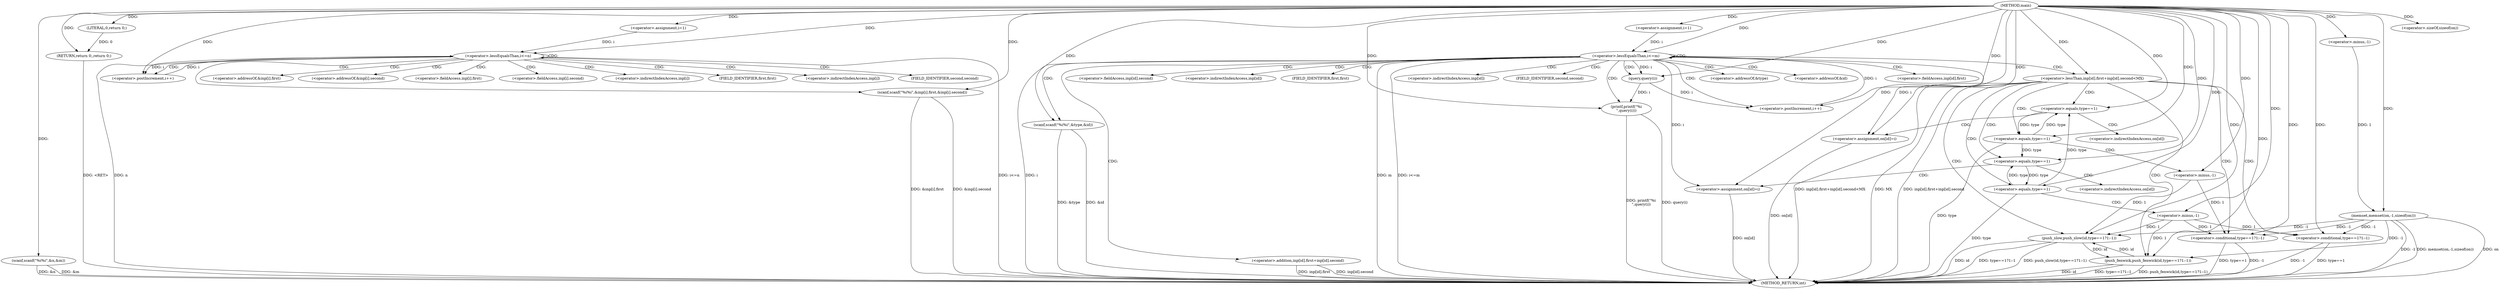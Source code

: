 digraph "main" {  
"1000290" [label = "(METHOD,main)" ]
"1000406" [label = "(METHOD_RETURN,int)" ]
"1000292" [label = "(memset,memset(on,-1,sizeof(on)))" ]
"1000298" [label = "(scanf,scanf(\"%i%i\",&n,&m))" ]
"1000404" [label = "(RETURN,return 0;,return 0;)" ]
"1000306" [label = "(<operator>.assignment,i=1)" ]
"1000309" [label = "(<operator>.lessEqualsThan,i<=n)" ]
"1000312" [label = "(<operator>.postIncrement,i++)" ]
"1000314" [label = "(scanf,scanf(\"%i%i\",&inp[i].first,&inp[i].second))" ]
"1000330" [label = "(<operator>.assignment,i=1)" ]
"1000333" [label = "(<operator>.lessEqualsThan,i<=m)" ]
"1000336" [label = "(<operator>.postIncrement,i++)" ]
"1000405" [label = "(LITERAL,0,return 0;)" ]
"1000294" [label = "(<operator>.minus,-1)" ]
"1000296" [label = "(<operator>.sizeOf,sizeof(on))" ]
"1000341" [label = "(scanf,scanf(\"%i%i\",&type,&id))" ]
"1000400" [label = "(printf,printf(\"%i\n\",query(i)))" ]
"1000348" [label = "(<operator>.lessThan,inp[id].first+inp[id].second<MX)" ]
"1000371" [label = "(push_slow,push_slow(id,type==1?1:-1))" ]
"1000402" [label = "(query,query(i))" ]
"1000349" [label = "(<operator>.addition,inp[id].first+inp[id].second)" ]
"1000363" [label = "(<operator>.equals,type==1)" ]
"1000366" [label = "(<operator>.assignment,on[id]=i)" ]
"1000391" [label = "(push_fenwick,push_fenwick(id,type==1?1:-1))" ]
"1000373" [label = "(<operator>.conditional,type==1?1:-1)" ]
"1000383" [label = "(<operator>.equals,type==1)" ]
"1000386" [label = "(<operator>.assignment,on[id]=i)" ]
"1000374" [label = "(<operator>.equals,type==1)" ]
"1000378" [label = "(<operator>.minus,-1)" ]
"1000393" [label = "(<operator>.conditional,type==1?1:-1)" ]
"1000394" [label = "(<operator>.equals,type==1)" ]
"1000398" [label = "(<operator>.minus,-1)" ]
"1000316" [label = "(<operator>.addressOf,&inp[i].first)" ]
"1000322" [label = "(<operator>.addressOf,&inp[i].second)" ]
"1000317" [label = "(<operator>.fieldAccess,inp[i].first)" ]
"1000323" [label = "(<operator>.fieldAccess,inp[i].second)" ]
"1000343" [label = "(<operator>.addressOf,&type)" ]
"1000345" [label = "(<operator>.addressOf,&id)" ]
"1000318" [label = "(<operator>.indirectIndexAccess,inp[i])" ]
"1000321" [label = "(FIELD_IDENTIFIER,first,first)" ]
"1000324" [label = "(<operator>.indirectIndexAccess,inp[i])" ]
"1000327" [label = "(FIELD_IDENTIFIER,second,second)" ]
"1000350" [label = "(<operator>.fieldAccess,inp[id].first)" ]
"1000355" [label = "(<operator>.fieldAccess,inp[id].second)" ]
"1000351" [label = "(<operator>.indirectIndexAccess,inp[id])" ]
"1000354" [label = "(FIELD_IDENTIFIER,first,first)" ]
"1000356" [label = "(<operator>.indirectIndexAccess,inp[id])" ]
"1000359" [label = "(FIELD_IDENTIFIER,second,second)" ]
"1000367" [label = "(<operator>.indirectIndexAccess,on[id])" ]
"1000387" [label = "(<operator>.indirectIndexAccess,on[id])" ]
  "1000404" -> "1000406"  [ label = "DDG: <RET>"] 
  "1000292" -> "1000406"  [ label = "DDG: on"] 
  "1000292" -> "1000406"  [ label = "DDG: -1"] 
  "1000292" -> "1000406"  [ label = "DDG: memset(on,-1,sizeof(on))"] 
  "1000298" -> "1000406"  [ label = "DDG: &n"] 
  "1000298" -> "1000406"  [ label = "DDG: &m"] 
  "1000309" -> "1000406"  [ label = "DDG: n"] 
  "1000309" -> "1000406"  [ label = "DDG: i<=n"] 
  "1000333" -> "1000406"  [ label = "DDG: i"] 
  "1000333" -> "1000406"  [ label = "DDG: m"] 
  "1000333" -> "1000406"  [ label = "DDG: i<=m"] 
  "1000341" -> "1000406"  [ label = "DDG: &type"] 
  "1000341" -> "1000406"  [ label = "DDG: &id"] 
  "1000349" -> "1000406"  [ label = "DDG: inp[id].first"] 
  "1000349" -> "1000406"  [ label = "DDG: inp[id].second"] 
  "1000348" -> "1000406"  [ label = "DDG: inp[id].first+inp[id].second"] 
  "1000348" -> "1000406"  [ label = "DDG: inp[id].first+inp[id].second<MX"] 
  "1000386" -> "1000406"  [ label = "DDG: on[id]"] 
  "1000391" -> "1000406"  [ label = "DDG: id"] 
  "1000394" -> "1000406"  [ label = "DDG: type"] 
  "1000393" -> "1000406"  [ label = "DDG: type==1"] 
  "1000393" -> "1000406"  [ label = "DDG: -1"] 
  "1000391" -> "1000406"  [ label = "DDG: type==1?1:-1"] 
  "1000391" -> "1000406"  [ label = "DDG: push_fenwick(id,type==1?1:-1)"] 
  "1000366" -> "1000406"  [ label = "DDG: on[id]"] 
  "1000371" -> "1000406"  [ label = "DDG: id"] 
  "1000374" -> "1000406"  [ label = "DDG: type"] 
  "1000373" -> "1000406"  [ label = "DDG: type==1"] 
  "1000373" -> "1000406"  [ label = "DDG: -1"] 
  "1000371" -> "1000406"  [ label = "DDG: type==1?1:-1"] 
  "1000371" -> "1000406"  [ label = "DDG: push_slow(id,type==1?1:-1)"] 
  "1000400" -> "1000406"  [ label = "DDG: query(i)"] 
  "1000400" -> "1000406"  [ label = "DDG: printf(\"%i\n\",query(i))"] 
  "1000314" -> "1000406"  [ label = "DDG: &inp[i].first"] 
  "1000314" -> "1000406"  [ label = "DDG: &inp[i].second"] 
  "1000348" -> "1000406"  [ label = "DDG: MX"] 
  "1000290" -> "1000298"  [ label = "DDG: "] 
  "1000405" -> "1000404"  [ label = "DDG: 0"] 
  "1000290" -> "1000404"  [ label = "DDG: "] 
  "1000290" -> "1000292"  [ label = "DDG: "] 
  "1000294" -> "1000292"  [ label = "DDG: 1"] 
  "1000290" -> "1000306"  [ label = "DDG: "] 
  "1000290" -> "1000314"  [ label = "DDG: "] 
  "1000290" -> "1000330"  [ label = "DDG: "] 
  "1000290" -> "1000405"  [ label = "DDG: "] 
  "1000290" -> "1000294"  [ label = "DDG: "] 
  "1000290" -> "1000296"  [ label = "DDG: "] 
  "1000306" -> "1000309"  [ label = "DDG: i"] 
  "1000312" -> "1000309"  [ label = "DDG: i"] 
  "1000290" -> "1000309"  [ label = "DDG: "] 
  "1000309" -> "1000312"  [ label = "DDG: i"] 
  "1000290" -> "1000312"  [ label = "DDG: "] 
  "1000330" -> "1000333"  [ label = "DDG: i"] 
  "1000336" -> "1000333"  [ label = "DDG: i"] 
  "1000290" -> "1000333"  [ label = "DDG: "] 
  "1000402" -> "1000336"  [ label = "DDG: i"] 
  "1000290" -> "1000336"  [ label = "DDG: "] 
  "1000290" -> "1000341"  [ label = "DDG: "] 
  "1000290" -> "1000400"  [ label = "DDG: "] 
  "1000402" -> "1000400"  [ label = "DDG: i"] 
  "1000290" -> "1000348"  [ label = "DDG: "] 
  "1000333" -> "1000402"  [ label = "DDG: i"] 
  "1000290" -> "1000402"  [ label = "DDG: "] 
  "1000333" -> "1000366"  [ label = "DDG: i"] 
  "1000290" -> "1000366"  [ label = "DDG: "] 
  "1000391" -> "1000371"  [ label = "DDG: id"] 
  "1000290" -> "1000371"  [ label = "DDG: "] 
  "1000292" -> "1000371"  [ label = "DDG: -1"] 
  "1000378" -> "1000371"  [ label = "DDG: 1"] 
  "1000398" -> "1000371"  [ label = "DDG: 1"] 
  "1000394" -> "1000363"  [ label = "DDG: type"] 
  "1000374" -> "1000363"  [ label = "DDG: type"] 
  "1000290" -> "1000363"  [ label = "DDG: "] 
  "1000290" -> "1000373"  [ label = "DDG: "] 
  "1000292" -> "1000373"  [ label = "DDG: -1"] 
  "1000378" -> "1000373"  [ label = "DDG: 1"] 
  "1000398" -> "1000373"  [ label = "DDG: 1"] 
  "1000333" -> "1000386"  [ label = "DDG: i"] 
  "1000290" -> "1000386"  [ label = "DDG: "] 
  "1000371" -> "1000391"  [ label = "DDG: id"] 
  "1000290" -> "1000391"  [ label = "DDG: "] 
  "1000292" -> "1000391"  [ label = "DDG: -1"] 
  "1000398" -> "1000391"  [ label = "DDG: 1"] 
  "1000363" -> "1000374"  [ label = "DDG: type"] 
  "1000290" -> "1000374"  [ label = "DDG: "] 
  "1000290" -> "1000378"  [ label = "DDG: "] 
  "1000394" -> "1000383"  [ label = "DDG: type"] 
  "1000374" -> "1000383"  [ label = "DDG: type"] 
  "1000290" -> "1000383"  [ label = "DDG: "] 
  "1000290" -> "1000393"  [ label = "DDG: "] 
  "1000292" -> "1000393"  [ label = "DDG: -1"] 
  "1000398" -> "1000393"  [ label = "DDG: 1"] 
  "1000383" -> "1000394"  [ label = "DDG: type"] 
  "1000290" -> "1000394"  [ label = "DDG: "] 
  "1000290" -> "1000398"  [ label = "DDG: "] 
  "1000309" -> "1000312"  [ label = "CDG: "] 
  "1000309" -> "1000323"  [ label = "CDG: "] 
  "1000309" -> "1000324"  [ label = "CDG: "] 
  "1000309" -> "1000321"  [ label = "CDG: "] 
  "1000309" -> "1000309"  [ label = "CDG: "] 
  "1000309" -> "1000318"  [ label = "CDG: "] 
  "1000309" -> "1000316"  [ label = "CDG: "] 
  "1000309" -> "1000314"  [ label = "CDG: "] 
  "1000309" -> "1000327"  [ label = "CDG: "] 
  "1000309" -> "1000317"  [ label = "CDG: "] 
  "1000309" -> "1000322"  [ label = "CDG: "] 
  "1000333" -> "1000341"  [ label = "CDG: "] 
  "1000333" -> "1000350"  [ label = "CDG: "] 
  "1000333" -> "1000333"  [ label = "CDG: "] 
  "1000333" -> "1000359"  [ label = "CDG: "] 
  "1000333" -> "1000345"  [ label = "CDG: "] 
  "1000333" -> "1000400"  [ label = "CDG: "] 
  "1000333" -> "1000354"  [ label = "CDG: "] 
  "1000333" -> "1000349"  [ label = "CDG: "] 
  "1000333" -> "1000356"  [ label = "CDG: "] 
  "1000333" -> "1000351"  [ label = "CDG: "] 
  "1000333" -> "1000336"  [ label = "CDG: "] 
  "1000333" -> "1000355"  [ label = "CDG: "] 
  "1000333" -> "1000402"  [ label = "CDG: "] 
  "1000333" -> "1000343"  [ label = "CDG: "] 
  "1000333" -> "1000348"  [ label = "CDG: "] 
  "1000348" -> "1000391"  [ label = "CDG: "] 
  "1000348" -> "1000371"  [ label = "CDG: "] 
  "1000348" -> "1000383"  [ label = "CDG: "] 
  "1000348" -> "1000373"  [ label = "CDG: "] 
  "1000348" -> "1000393"  [ label = "CDG: "] 
  "1000348" -> "1000363"  [ label = "CDG: "] 
  "1000348" -> "1000394"  [ label = "CDG: "] 
  "1000348" -> "1000374"  [ label = "CDG: "] 
  "1000363" -> "1000367"  [ label = "CDG: "] 
  "1000363" -> "1000366"  [ label = "CDG: "] 
  "1000374" -> "1000378"  [ label = "CDG: "] 
  "1000383" -> "1000387"  [ label = "CDG: "] 
  "1000383" -> "1000386"  [ label = "CDG: "] 
  "1000394" -> "1000398"  [ label = "CDG: "] 
}
